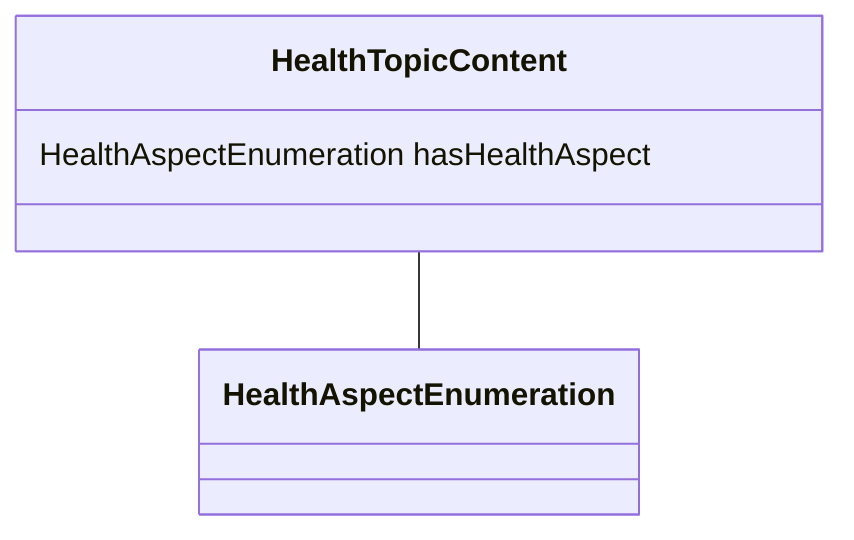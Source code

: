 classDiagram
  HealthTopicContent -- HealthAspectEnumeration


class HealthTopicContent {

  HealthAspectEnumeration hasHealthAspect

 }